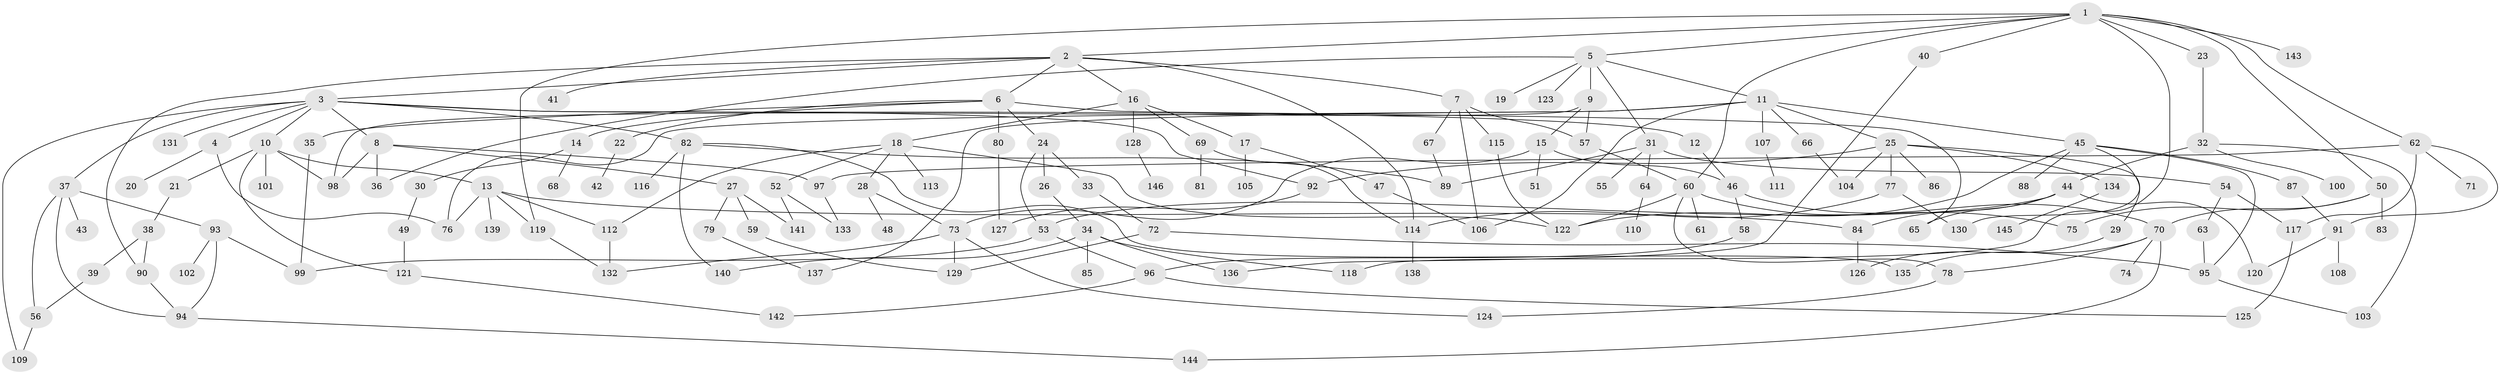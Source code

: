 // Generated by graph-tools (version 1.1) at 2025/13/03/09/25 04:13:32]
// undirected, 146 vertices, 207 edges
graph export_dot {
graph [start="1"]
  node [color=gray90,style=filled];
  1;
  2;
  3;
  4;
  5;
  6;
  7;
  8;
  9;
  10;
  11;
  12;
  13;
  14;
  15;
  16;
  17;
  18;
  19;
  20;
  21;
  22;
  23;
  24;
  25;
  26;
  27;
  28;
  29;
  30;
  31;
  32;
  33;
  34;
  35;
  36;
  37;
  38;
  39;
  40;
  41;
  42;
  43;
  44;
  45;
  46;
  47;
  48;
  49;
  50;
  51;
  52;
  53;
  54;
  55;
  56;
  57;
  58;
  59;
  60;
  61;
  62;
  63;
  64;
  65;
  66;
  67;
  68;
  69;
  70;
  71;
  72;
  73;
  74;
  75;
  76;
  77;
  78;
  79;
  80;
  81;
  82;
  83;
  84;
  85;
  86;
  87;
  88;
  89;
  90;
  91;
  92;
  93;
  94;
  95;
  96;
  97;
  98;
  99;
  100;
  101;
  102;
  103;
  104;
  105;
  106;
  107;
  108;
  109;
  110;
  111;
  112;
  113;
  114;
  115;
  116;
  117;
  118;
  119;
  120;
  121;
  122;
  123;
  124;
  125;
  126;
  127;
  128;
  129;
  130;
  131;
  132;
  133;
  134;
  135;
  136;
  137;
  138;
  139;
  140;
  141;
  142;
  143;
  144;
  145;
  146;
  1 -- 2;
  1 -- 5;
  1 -- 23;
  1 -- 40;
  1 -- 50;
  1 -- 60;
  1 -- 62;
  1 -- 118;
  1 -- 119;
  1 -- 143;
  2 -- 3;
  2 -- 6;
  2 -- 7;
  2 -- 16;
  2 -- 41;
  2 -- 90;
  2 -- 114;
  3 -- 4;
  3 -- 8;
  3 -- 10;
  3 -- 12;
  3 -- 37;
  3 -- 82;
  3 -- 92;
  3 -- 109;
  3 -- 131;
  4 -- 20;
  4 -- 76;
  5 -- 9;
  5 -- 11;
  5 -- 19;
  5 -- 31;
  5 -- 123;
  5 -- 36;
  6 -- 14;
  6 -- 22;
  6 -- 24;
  6 -- 35;
  6 -- 65;
  6 -- 80;
  7 -- 67;
  7 -- 106;
  7 -- 115;
  7 -- 57;
  8 -- 27;
  8 -- 36;
  8 -- 98;
  8 -- 97;
  9 -- 15;
  9 -- 57;
  9 -- 98;
  10 -- 13;
  10 -- 21;
  10 -- 101;
  10 -- 121;
  10 -- 98;
  11 -- 25;
  11 -- 45;
  11 -- 66;
  11 -- 107;
  11 -- 137;
  11 -- 76;
  11 -- 106;
  12 -- 46;
  13 -- 76;
  13 -- 112;
  13 -- 139;
  13 -- 84;
  13 -- 119;
  14 -- 30;
  14 -- 68;
  15 -- 51;
  15 -- 73;
  15 -- 46;
  16 -- 17;
  16 -- 18;
  16 -- 69;
  16 -- 128;
  17 -- 47;
  17 -- 105;
  18 -- 28;
  18 -- 52;
  18 -- 113;
  18 -- 122;
  18 -- 112;
  21 -- 38;
  22 -- 42;
  23 -- 32;
  24 -- 26;
  24 -- 33;
  24 -- 53;
  25 -- 29;
  25 -- 77;
  25 -- 86;
  25 -- 104;
  25 -- 134;
  25 -- 92;
  26 -- 34;
  27 -- 59;
  27 -- 79;
  27 -- 141;
  28 -- 48;
  28 -- 73;
  29 -- 126;
  30 -- 49;
  31 -- 54;
  31 -- 55;
  31 -- 64;
  31 -- 89;
  32 -- 44;
  32 -- 100;
  32 -- 103;
  33 -- 72;
  34 -- 85;
  34 -- 136;
  34 -- 140;
  34 -- 118;
  35 -- 99;
  37 -- 43;
  37 -- 56;
  37 -- 93;
  37 -- 94;
  38 -- 39;
  38 -- 90;
  39 -- 56;
  40 -- 136;
  44 -- 84;
  44 -- 53;
  44 -- 65;
  44 -- 120;
  45 -- 87;
  45 -- 88;
  45 -- 130;
  45 -- 95;
  45 -- 122;
  46 -- 58;
  46 -- 70;
  47 -- 106;
  49 -- 121;
  50 -- 70;
  50 -- 83;
  50 -- 75;
  52 -- 141;
  52 -- 133;
  53 -- 96;
  53 -- 99;
  54 -- 63;
  54 -- 117;
  56 -- 109;
  57 -- 60;
  58 -- 96;
  59 -- 129;
  60 -- 61;
  60 -- 75;
  60 -- 78;
  60 -- 122;
  62 -- 71;
  62 -- 97;
  62 -- 91;
  62 -- 117;
  63 -- 95;
  64 -- 110;
  66 -- 104;
  67 -- 89;
  69 -- 81;
  69 -- 114;
  70 -- 74;
  70 -- 135;
  70 -- 78;
  70 -- 144;
  72 -- 129;
  72 -- 95;
  73 -- 124;
  73 -- 132;
  73 -- 129;
  77 -- 114;
  77 -- 130;
  78 -- 124;
  79 -- 137;
  80 -- 127;
  82 -- 116;
  82 -- 89;
  82 -- 135;
  82 -- 140;
  84 -- 126;
  87 -- 91;
  90 -- 94;
  91 -- 108;
  91 -- 120;
  92 -- 127;
  93 -- 102;
  93 -- 94;
  93 -- 99;
  94 -- 144;
  95 -- 103;
  96 -- 125;
  96 -- 142;
  97 -- 133;
  107 -- 111;
  112 -- 132;
  114 -- 138;
  115 -- 122;
  117 -- 125;
  119 -- 132;
  121 -- 142;
  128 -- 146;
  134 -- 145;
}

